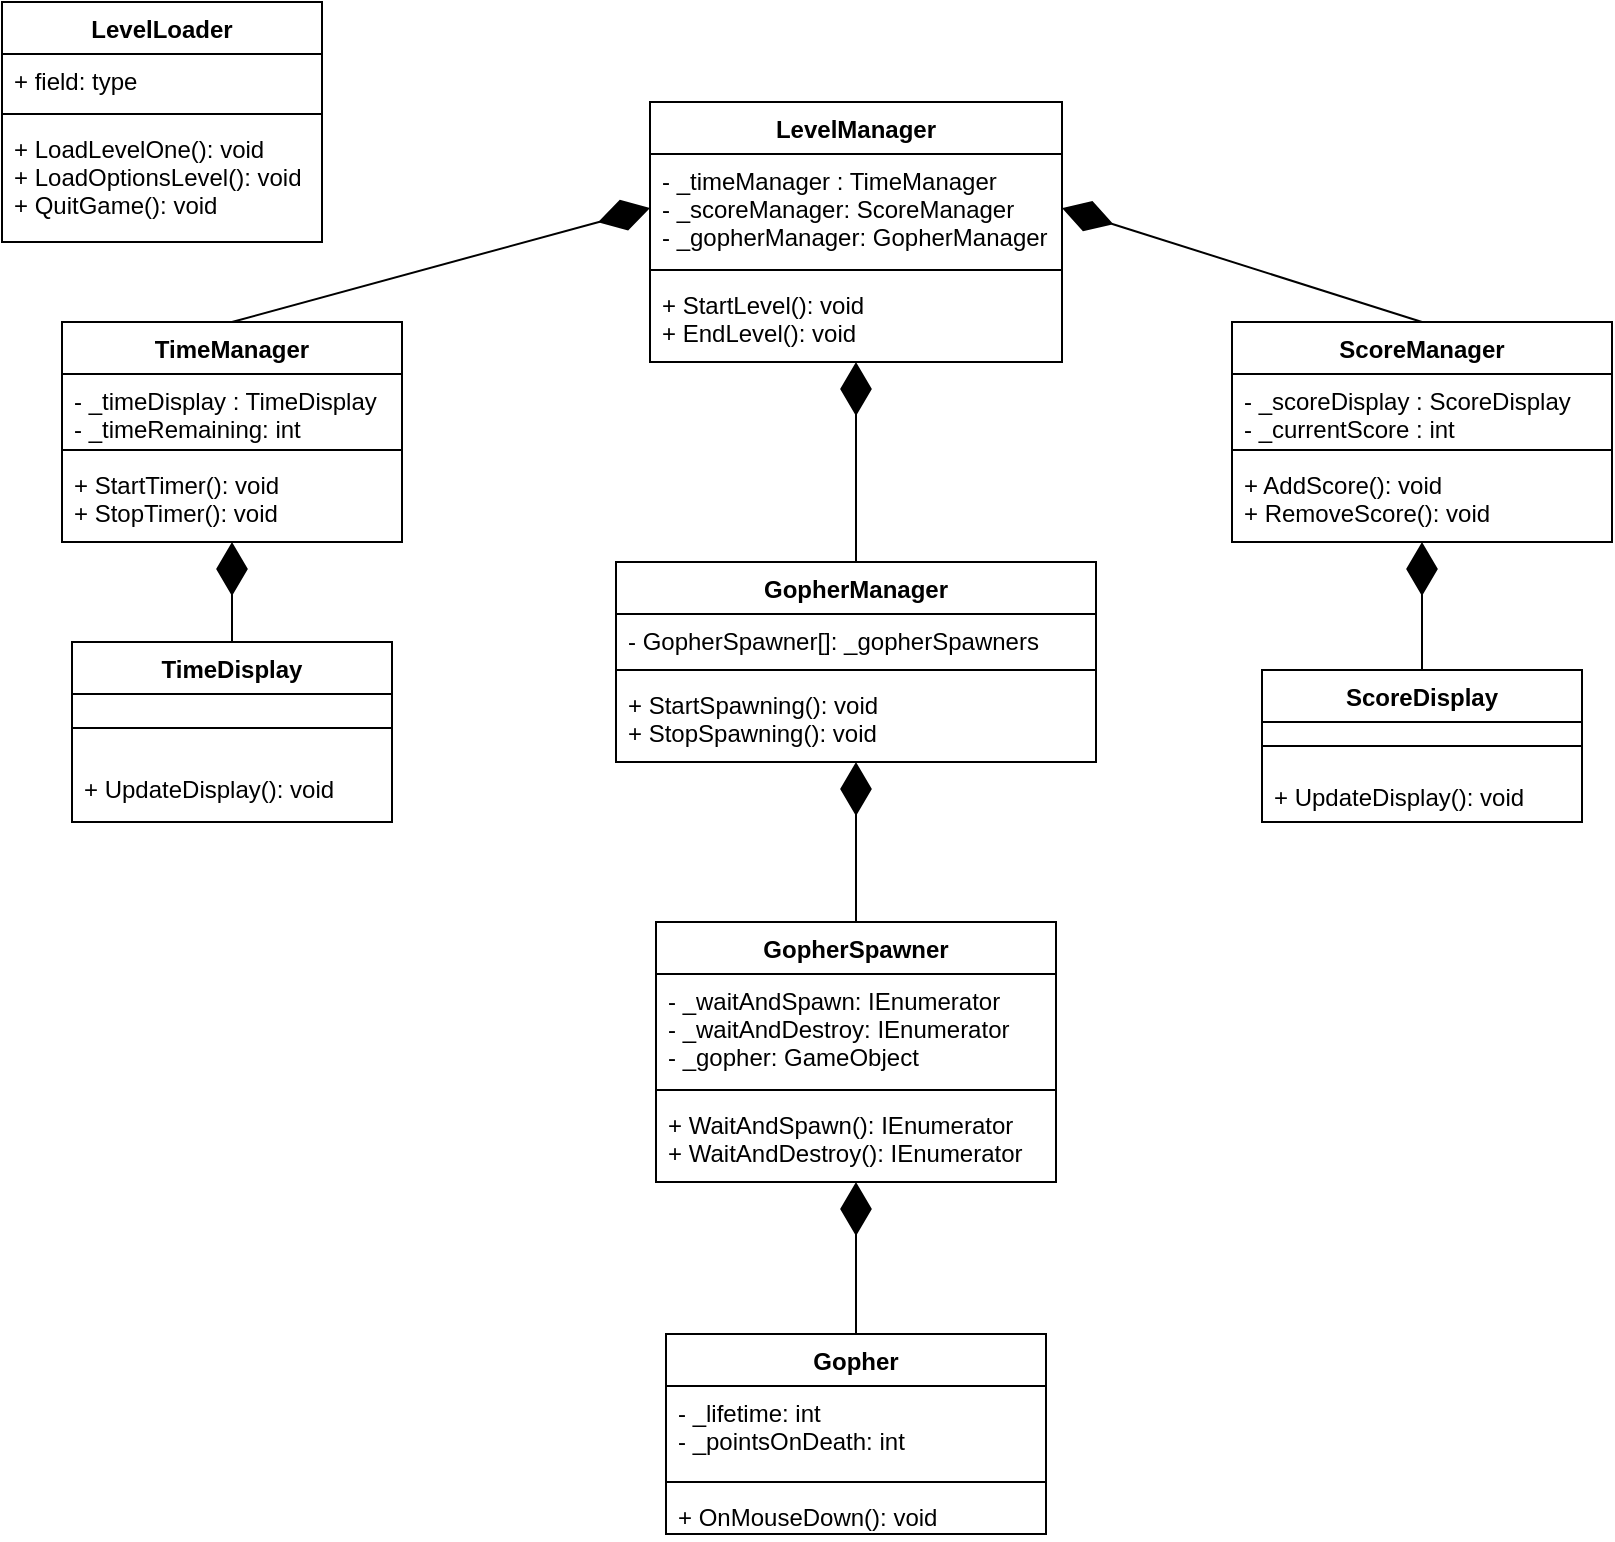 <mxfile version="13.6.2" type="device"><diagram id="C5RBs43oDa-KdzZeNtuy" name="Page-1"><mxGraphModel dx="1400" dy="1706" grid="1" gridSize="10" guides="1" tooltips="1" connect="1" arrows="1" fold="1" page="1" pageScale="1" pageWidth="827" pageHeight="1169" math="0" shadow="0"><root><mxCell id="WIyWlLk6GJQsqaUBKTNV-0"/><mxCell id="WIyWlLk6GJQsqaUBKTNV-1" parent="WIyWlLk6GJQsqaUBKTNV-0"/><mxCell id="X16dHfS0UVptEzfUmKts-0" value="LevelLoader" style="swimlane;fontStyle=1;align=center;verticalAlign=top;childLayout=stackLayout;horizontal=1;startSize=26;horizontalStack=0;resizeParent=1;resizeParentMax=0;resizeLast=0;collapsible=1;marginBottom=0;" vertex="1" parent="WIyWlLk6GJQsqaUBKTNV-1"><mxGeometry x="10" y="10" width="160" height="120" as="geometry"/></mxCell><mxCell id="X16dHfS0UVptEzfUmKts-1" value="+ field: type" style="text;strokeColor=none;fillColor=none;align=left;verticalAlign=top;spacingLeft=4;spacingRight=4;overflow=hidden;rotatable=0;points=[[0,0.5],[1,0.5]];portConstraint=eastwest;" vertex="1" parent="X16dHfS0UVptEzfUmKts-0"><mxGeometry y="26" width="160" height="26" as="geometry"/></mxCell><mxCell id="X16dHfS0UVptEzfUmKts-2" value="" style="line;strokeWidth=1;fillColor=none;align=left;verticalAlign=middle;spacingTop=-1;spacingLeft=3;spacingRight=3;rotatable=0;labelPosition=right;points=[];portConstraint=eastwest;" vertex="1" parent="X16dHfS0UVptEzfUmKts-0"><mxGeometry y="52" width="160" height="8" as="geometry"/></mxCell><mxCell id="X16dHfS0UVptEzfUmKts-3" value="+ LoadLevelOne(): void&#10;+ LoadOptionsLevel(): void&#10;+ QuitGame(): void" style="text;strokeColor=none;fillColor=none;align=left;verticalAlign=top;spacingLeft=4;spacingRight=4;overflow=hidden;rotatable=0;points=[[0,0.5],[1,0.5]];portConstraint=eastwest;" vertex="1" parent="X16dHfS0UVptEzfUmKts-0"><mxGeometry y="60" width="160" height="60" as="geometry"/></mxCell><mxCell id="X16dHfS0UVptEzfUmKts-8" value="LevelManager" style="swimlane;fontStyle=1;align=center;verticalAlign=top;childLayout=stackLayout;horizontal=1;startSize=26;horizontalStack=0;resizeParent=1;resizeParentMax=0;resizeLast=0;collapsible=1;marginBottom=0;" vertex="1" parent="WIyWlLk6GJQsqaUBKTNV-1"><mxGeometry x="334" y="60" width="206" height="130" as="geometry"/></mxCell><mxCell id="X16dHfS0UVptEzfUmKts-9" value="- _timeManager : TimeManager&#10;- _scoreManager: ScoreManager&#10;- _gopherManager: GopherManager" style="text;strokeColor=none;fillColor=none;align=left;verticalAlign=top;spacingLeft=4;spacingRight=4;overflow=hidden;rotatable=0;points=[[0,0.5],[1,0.5]];portConstraint=eastwest;" vertex="1" parent="X16dHfS0UVptEzfUmKts-8"><mxGeometry y="26" width="206" height="54" as="geometry"/></mxCell><mxCell id="X16dHfS0UVptEzfUmKts-10" value="" style="line;strokeWidth=1;fillColor=none;align=left;verticalAlign=middle;spacingTop=-1;spacingLeft=3;spacingRight=3;rotatable=0;labelPosition=right;points=[];portConstraint=eastwest;" vertex="1" parent="X16dHfS0UVptEzfUmKts-8"><mxGeometry y="80" width="206" height="8" as="geometry"/></mxCell><mxCell id="X16dHfS0UVptEzfUmKts-11" value="+ StartLevel(): void&#10;+ EndLevel(): void" style="text;strokeColor=none;fillColor=none;align=left;verticalAlign=top;spacingLeft=4;spacingRight=4;overflow=hidden;rotatable=0;points=[[0,0.5],[1,0.5]];portConstraint=eastwest;" vertex="1" parent="X16dHfS0UVptEzfUmKts-8"><mxGeometry y="88" width="206" height="42" as="geometry"/></mxCell><mxCell id="X16dHfS0UVptEzfUmKts-29" value="" style="endArrow=diamondThin;endFill=1;endSize=24;html=1;entryX=0;entryY=0.5;entryDx=0;entryDy=0;exitX=0.5;exitY=0;exitDx=0;exitDy=0;" edge="1" parent="WIyWlLk6GJQsqaUBKTNV-1" source="X16dHfS0UVptEzfUmKts-12" target="X16dHfS0UVptEzfUmKts-9"><mxGeometry width="160" relative="1" as="geometry"><mxPoint x="490" y="360" as="sourcePoint"/><mxPoint x="650" y="360" as="targetPoint"/></mxGeometry></mxCell><mxCell id="X16dHfS0UVptEzfUmKts-31" value="" style="endArrow=diamondThin;endFill=1;endSize=24;html=1;entryX=1;entryY=0.5;entryDx=0;entryDy=0;exitX=0.5;exitY=0;exitDx=0;exitDy=0;" edge="1" parent="WIyWlLk6GJQsqaUBKTNV-1" source="X16dHfS0UVptEzfUmKts-20" target="X16dHfS0UVptEzfUmKts-9"><mxGeometry width="160" relative="1" as="geometry"><mxPoint x="590" y="110" as="sourcePoint"/><mxPoint x="750" y="110" as="targetPoint"/></mxGeometry></mxCell><mxCell id="X16dHfS0UVptEzfUmKts-32" value="" style="endArrow=diamondThin;endFill=1;endSize=24;html=1;exitX=0.5;exitY=0;exitDx=0;exitDy=0;" edge="1" parent="WIyWlLk6GJQsqaUBKTNV-1" source="X16dHfS0UVptEzfUmKts-24" target="X16dHfS0UVptEzfUmKts-23"><mxGeometry width="160" relative="1" as="geometry"><mxPoint x="490" y="360" as="sourcePoint"/><mxPoint x="650" y="360" as="targetPoint"/></mxGeometry></mxCell><mxCell id="X16dHfS0UVptEzfUmKts-33" value="" style="endArrow=diamondThin;endFill=1;endSize=24;html=1;exitX=0.5;exitY=0;exitDx=0;exitDy=0;" edge="1" parent="WIyWlLk6GJQsqaUBKTNV-1" source="X16dHfS0UVptEzfUmKts-16" target="X16dHfS0UVptEzfUmKts-15"><mxGeometry width="160" relative="1" as="geometry"><mxPoint x="490" y="360" as="sourcePoint"/><mxPoint x="650" y="360" as="targetPoint"/></mxGeometry></mxCell><mxCell id="X16dHfS0UVptEzfUmKts-20" value="ScoreManager" style="swimlane;fontStyle=1;align=center;verticalAlign=top;childLayout=stackLayout;horizontal=1;startSize=26;horizontalStack=0;resizeParent=1;resizeParentMax=0;resizeLast=0;collapsible=1;marginBottom=0;" vertex="1" parent="WIyWlLk6GJQsqaUBKTNV-1"><mxGeometry x="625" y="170" width="190" height="110" as="geometry"/></mxCell><mxCell id="X16dHfS0UVptEzfUmKts-21" value="- _scoreDisplay : ScoreDisplay&#10;- _currentScore : int" style="text;strokeColor=none;fillColor=none;align=left;verticalAlign=top;spacingLeft=4;spacingRight=4;overflow=hidden;rotatable=0;points=[[0,0.5],[1,0.5]];portConstraint=eastwest;" vertex="1" parent="X16dHfS0UVptEzfUmKts-20"><mxGeometry y="26" width="190" height="34" as="geometry"/></mxCell><mxCell id="X16dHfS0UVptEzfUmKts-22" value="" style="line;strokeWidth=1;fillColor=none;align=left;verticalAlign=middle;spacingTop=-1;spacingLeft=3;spacingRight=3;rotatable=0;labelPosition=right;points=[];portConstraint=eastwest;" vertex="1" parent="X16dHfS0UVptEzfUmKts-20"><mxGeometry y="60" width="190" height="8" as="geometry"/></mxCell><mxCell id="X16dHfS0UVptEzfUmKts-23" value="+ AddScore(): void&#10;+ RemoveScore(): void" style="text;strokeColor=none;fillColor=none;align=left;verticalAlign=top;spacingLeft=4;spacingRight=4;overflow=hidden;rotatable=0;points=[[0,0.5],[1,0.5]];portConstraint=eastwest;" vertex="1" parent="X16dHfS0UVptEzfUmKts-20"><mxGeometry y="68" width="190" height="42" as="geometry"/></mxCell><mxCell id="X16dHfS0UVptEzfUmKts-46" value="" style="endArrow=diamondThin;endFill=1;endSize=24;html=1;exitX=0.5;exitY=0;exitDx=0;exitDy=0;" edge="1" parent="WIyWlLk6GJQsqaUBKTNV-1" source="X16dHfS0UVptEzfUmKts-34" target="X16dHfS0UVptEzfUmKts-11"><mxGeometry width="160" relative="1" as="geometry"><mxPoint x="490" y="360" as="sourcePoint"/><mxPoint x="433" y="180" as="targetPoint"/></mxGeometry></mxCell><mxCell id="X16dHfS0UVptEzfUmKts-47" value="" style="endArrow=diamondThin;endFill=1;endSize=24;html=1;" edge="1" parent="WIyWlLk6GJQsqaUBKTNV-1" source="X16dHfS0UVptEzfUmKts-38" target="X16dHfS0UVptEzfUmKts-37"><mxGeometry width="160" relative="1" as="geometry"><mxPoint x="577" y="370" as="sourcePoint"/><mxPoint x="737" y="370" as="targetPoint"/></mxGeometry></mxCell><mxCell id="X16dHfS0UVptEzfUmKts-48" value="" style="endArrow=diamondThin;endFill=1;endSize=24;html=1;exitX=0.5;exitY=0;exitDx=0;exitDy=0;" edge="1" parent="WIyWlLk6GJQsqaUBKTNV-1" source="X16dHfS0UVptEzfUmKts-42" target="X16dHfS0UVptEzfUmKts-41"><mxGeometry width="160" relative="1" as="geometry"><mxPoint x="490" y="376" as="sourcePoint"/><mxPoint x="440" y="546" as="targetPoint"/></mxGeometry></mxCell><mxCell id="X16dHfS0UVptEzfUmKts-12" value="TimeManager" style="swimlane;fontStyle=1;align=center;verticalAlign=top;childLayout=stackLayout;horizontal=1;startSize=26;horizontalStack=0;resizeParent=1;resizeParentMax=0;resizeLast=0;collapsible=1;marginBottom=0;" vertex="1" parent="WIyWlLk6GJQsqaUBKTNV-1"><mxGeometry x="40" y="170" width="170" height="110" as="geometry"><mxRectangle x="40" y="240" width="110" height="26" as="alternateBounds"/></mxGeometry></mxCell><mxCell id="X16dHfS0UVptEzfUmKts-13" value="- _timeDisplay : TimeDisplay&#10;- _timeRemaining: int" style="text;strokeColor=none;fillColor=none;align=left;verticalAlign=top;spacingLeft=4;spacingRight=4;overflow=hidden;rotatable=0;points=[[0,0.5],[1,0.5]];portConstraint=eastwest;" vertex="1" parent="X16dHfS0UVptEzfUmKts-12"><mxGeometry y="26" width="170" height="34" as="geometry"/></mxCell><mxCell id="X16dHfS0UVptEzfUmKts-14" value="" style="line;strokeWidth=1;fillColor=none;align=left;verticalAlign=middle;spacingTop=-1;spacingLeft=3;spacingRight=3;rotatable=0;labelPosition=right;points=[];portConstraint=eastwest;" vertex="1" parent="X16dHfS0UVptEzfUmKts-12"><mxGeometry y="60" width="170" height="8" as="geometry"/></mxCell><mxCell id="X16dHfS0UVptEzfUmKts-15" value="+ StartTimer(): void&#10;+ StopTimer(): void" style="text;strokeColor=none;fillColor=none;align=left;verticalAlign=top;spacingLeft=4;spacingRight=4;overflow=hidden;rotatable=0;points=[[0,0.5],[1,0.5]];portConstraint=eastwest;" vertex="1" parent="X16dHfS0UVptEzfUmKts-12"><mxGeometry y="68" width="170" height="42" as="geometry"/></mxCell><mxCell id="X16dHfS0UVptEzfUmKts-16" value="TimeDisplay" style="swimlane;fontStyle=1;align=center;verticalAlign=top;childLayout=stackLayout;horizontal=1;startSize=26;horizontalStack=0;resizeParent=1;resizeParentMax=0;resizeLast=0;collapsible=1;marginBottom=0;" vertex="1" parent="WIyWlLk6GJQsqaUBKTNV-1"><mxGeometry x="45" y="330" width="160" height="90" as="geometry"/></mxCell><mxCell id="X16dHfS0UVptEzfUmKts-18" value="" style="line;strokeWidth=1;fillColor=none;align=left;verticalAlign=middle;spacingTop=-1;spacingLeft=3;spacingRight=3;rotatable=0;labelPosition=right;points=[];portConstraint=eastwest;" vertex="1" parent="X16dHfS0UVptEzfUmKts-16"><mxGeometry y="26" width="160" height="34" as="geometry"/></mxCell><mxCell id="X16dHfS0UVptEzfUmKts-19" value="+ UpdateDisplay(): void" style="text;strokeColor=none;fillColor=none;align=left;verticalAlign=top;spacingLeft=4;spacingRight=4;overflow=hidden;rotatable=0;points=[[0,0.5],[1,0.5]];portConstraint=eastwest;" vertex="1" parent="X16dHfS0UVptEzfUmKts-16"><mxGeometry y="60" width="160" height="30" as="geometry"/></mxCell><mxCell id="X16dHfS0UVptEzfUmKts-24" value="ScoreDisplay" style="swimlane;fontStyle=1;align=center;verticalAlign=top;childLayout=stackLayout;horizontal=1;startSize=26;horizontalStack=0;resizeParent=1;resizeParentMax=0;resizeLast=0;collapsible=1;marginBottom=0;" vertex="1" parent="WIyWlLk6GJQsqaUBKTNV-1"><mxGeometry x="640" y="344" width="160" height="76" as="geometry"/></mxCell><mxCell id="X16dHfS0UVptEzfUmKts-26" value="" style="line;strokeWidth=1;fillColor=none;align=left;verticalAlign=middle;spacingTop=-1;spacingLeft=3;spacingRight=3;rotatable=0;labelPosition=right;points=[];portConstraint=eastwest;" vertex="1" parent="X16dHfS0UVptEzfUmKts-24"><mxGeometry y="26" width="160" height="24" as="geometry"/></mxCell><mxCell id="X16dHfS0UVptEzfUmKts-27" value="+ UpdateDisplay(): void" style="text;strokeColor=none;fillColor=none;align=left;verticalAlign=top;spacingLeft=4;spacingRight=4;overflow=hidden;rotatable=0;points=[[0,0.5],[1,0.5]];portConstraint=eastwest;" vertex="1" parent="X16dHfS0UVptEzfUmKts-24"><mxGeometry y="50" width="160" height="26" as="geometry"/></mxCell><mxCell id="X16dHfS0UVptEzfUmKts-34" value="GopherManager" style="swimlane;fontStyle=1;align=center;verticalAlign=top;childLayout=stackLayout;horizontal=1;startSize=26;horizontalStack=0;resizeParent=1;resizeParentMax=0;resizeLast=0;collapsible=1;marginBottom=0;" vertex="1" parent="WIyWlLk6GJQsqaUBKTNV-1"><mxGeometry x="317" y="290" width="240" height="100" as="geometry"/></mxCell><mxCell id="X16dHfS0UVptEzfUmKts-35" value="- GopherSpawner[]: _gopherSpawners" style="text;strokeColor=none;fillColor=none;align=left;verticalAlign=top;spacingLeft=4;spacingRight=4;overflow=hidden;rotatable=0;points=[[0,0.5],[1,0.5]];portConstraint=eastwest;" vertex="1" parent="X16dHfS0UVptEzfUmKts-34"><mxGeometry y="26" width="240" height="24" as="geometry"/></mxCell><mxCell id="X16dHfS0UVptEzfUmKts-36" value="" style="line;strokeWidth=1;fillColor=none;align=left;verticalAlign=middle;spacingTop=-1;spacingLeft=3;spacingRight=3;rotatable=0;labelPosition=right;points=[];portConstraint=eastwest;" vertex="1" parent="X16dHfS0UVptEzfUmKts-34"><mxGeometry y="50" width="240" height="8" as="geometry"/></mxCell><mxCell id="X16dHfS0UVptEzfUmKts-37" value="+ StartSpawning(): void&#10;+ StopSpawning(): void" style="text;strokeColor=none;fillColor=none;align=left;verticalAlign=top;spacingLeft=4;spacingRight=4;overflow=hidden;rotatable=0;points=[[0,0.5],[1,0.5]];portConstraint=eastwest;" vertex="1" parent="X16dHfS0UVptEzfUmKts-34"><mxGeometry y="58" width="240" height="42" as="geometry"/></mxCell><mxCell id="X16dHfS0UVptEzfUmKts-38" value="GopherSpawner" style="swimlane;fontStyle=1;align=center;verticalAlign=top;childLayout=stackLayout;horizontal=1;startSize=26;horizontalStack=0;resizeParent=1;resizeParentMax=0;resizeLast=0;collapsible=1;marginBottom=0;" vertex="1" parent="WIyWlLk6GJQsqaUBKTNV-1"><mxGeometry x="337" y="470" width="200" height="130" as="geometry"/></mxCell><mxCell id="X16dHfS0UVptEzfUmKts-39" value="- _waitAndSpawn: IEnumerator&#10;- _waitAndDestroy: IEnumerator&#10;- _gopher: GameObject" style="text;strokeColor=none;fillColor=none;align=left;verticalAlign=top;spacingLeft=4;spacingRight=4;overflow=hidden;rotatable=0;points=[[0,0.5],[1,0.5]];portConstraint=eastwest;" vertex="1" parent="X16dHfS0UVptEzfUmKts-38"><mxGeometry y="26" width="200" height="54" as="geometry"/></mxCell><mxCell id="X16dHfS0UVptEzfUmKts-40" value="" style="line;strokeWidth=1;fillColor=none;align=left;verticalAlign=middle;spacingTop=-1;spacingLeft=3;spacingRight=3;rotatable=0;labelPosition=right;points=[];portConstraint=eastwest;" vertex="1" parent="X16dHfS0UVptEzfUmKts-38"><mxGeometry y="80" width="200" height="8" as="geometry"/></mxCell><mxCell id="X16dHfS0UVptEzfUmKts-41" value="+ WaitAndSpawn(): IEnumerator&#10;+ WaitAndDestroy(): IEnumerator" style="text;strokeColor=none;fillColor=none;align=left;verticalAlign=top;spacingLeft=4;spacingRight=4;overflow=hidden;rotatable=0;points=[[0,0.5],[1,0.5]];portConstraint=eastwest;" vertex="1" parent="X16dHfS0UVptEzfUmKts-38"><mxGeometry y="88" width="200" height="42" as="geometry"/></mxCell><mxCell id="X16dHfS0UVptEzfUmKts-42" value="Gopher" style="swimlane;fontStyle=1;align=center;verticalAlign=top;childLayout=stackLayout;horizontal=1;startSize=26;horizontalStack=0;resizeParent=1;resizeParentMax=0;resizeLast=0;collapsible=1;marginBottom=0;" vertex="1" parent="WIyWlLk6GJQsqaUBKTNV-1"><mxGeometry x="342" y="676" width="190" height="100" as="geometry"/></mxCell><mxCell id="X16dHfS0UVptEzfUmKts-43" value="- _lifetime: int&#10;- _pointsOnDeath: int" style="text;strokeColor=none;fillColor=none;align=left;verticalAlign=top;spacingLeft=4;spacingRight=4;overflow=hidden;rotatable=0;points=[[0,0.5],[1,0.5]];portConstraint=eastwest;" vertex="1" parent="X16dHfS0UVptEzfUmKts-42"><mxGeometry y="26" width="190" height="44" as="geometry"/></mxCell><mxCell id="X16dHfS0UVptEzfUmKts-44" value="" style="line;strokeWidth=1;fillColor=none;align=left;verticalAlign=middle;spacingTop=-1;spacingLeft=3;spacingRight=3;rotatable=0;labelPosition=right;points=[];portConstraint=eastwest;" vertex="1" parent="X16dHfS0UVptEzfUmKts-42"><mxGeometry y="70" width="190" height="8" as="geometry"/></mxCell><mxCell id="X16dHfS0UVptEzfUmKts-45" value="+ OnMouseDown(): void" style="text;strokeColor=none;fillColor=none;align=left;verticalAlign=top;spacingLeft=4;spacingRight=4;overflow=hidden;rotatable=0;points=[[0,0.5],[1,0.5]];portConstraint=eastwest;" vertex="1" parent="X16dHfS0UVptEzfUmKts-42"><mxGeometry y="78" width="190" height="22" as="geometry"/></mxCell></root></mxGraphModel></diagram></mxfile>